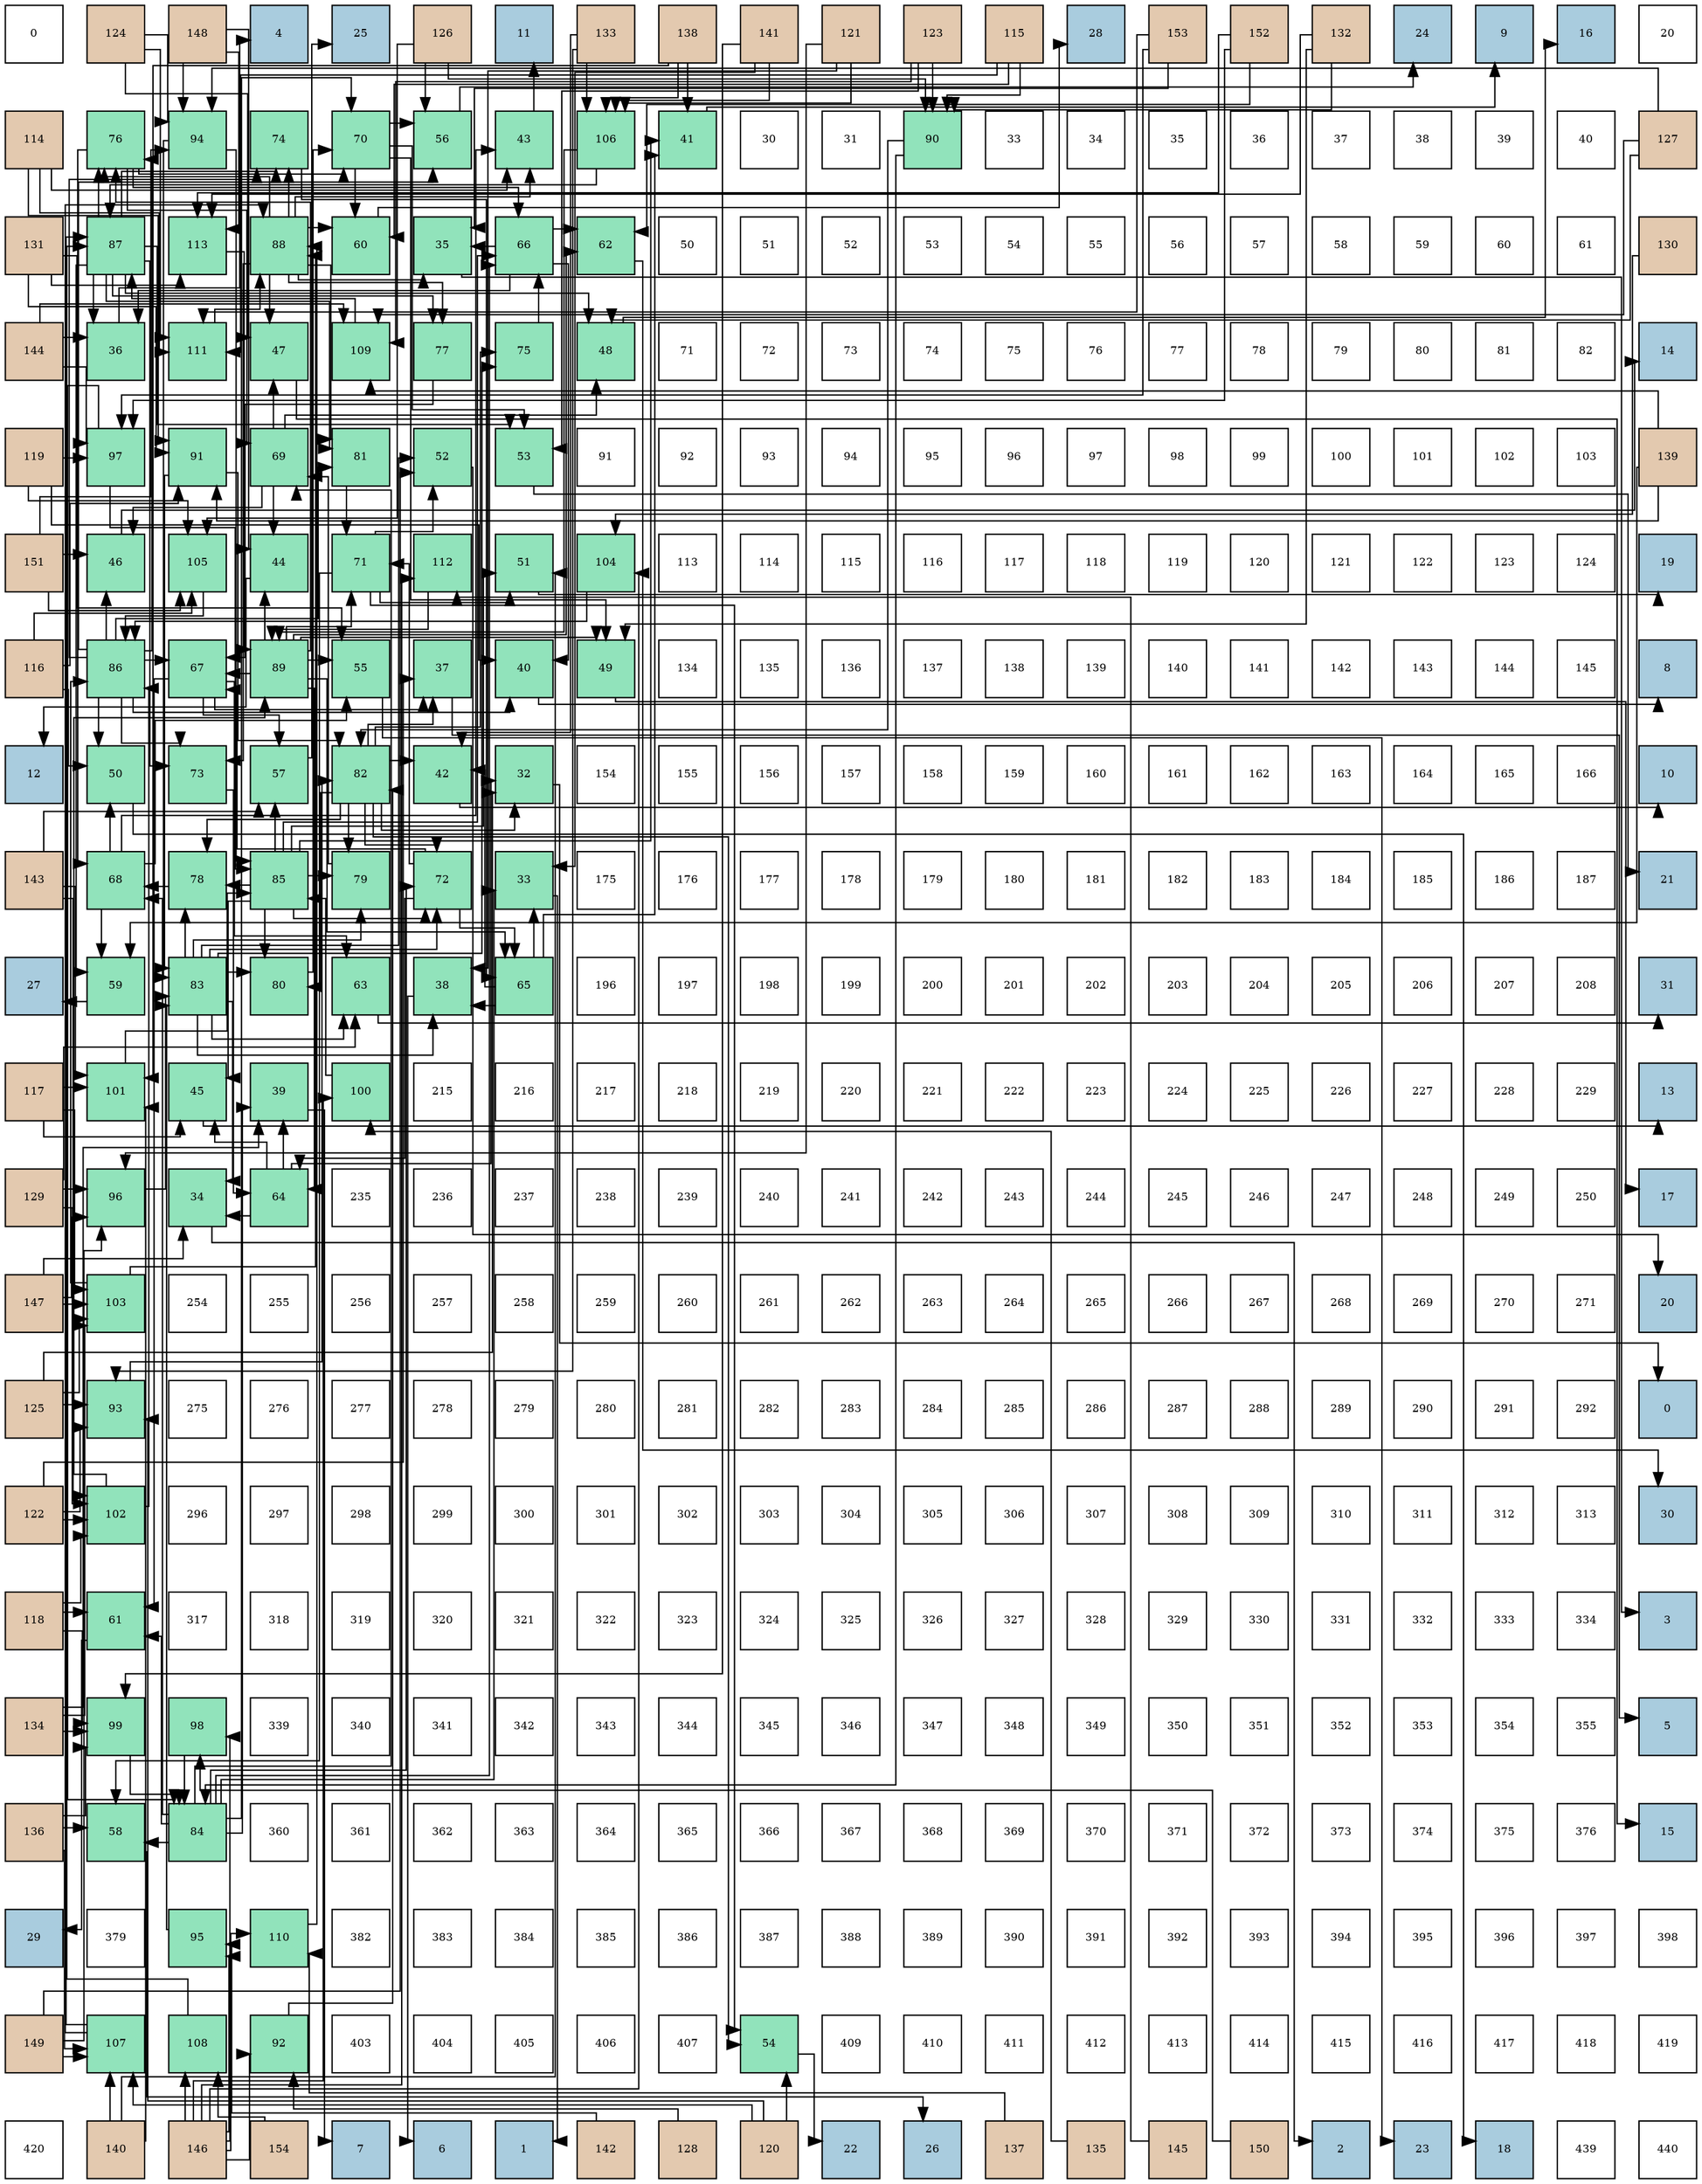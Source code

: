digraph layout{
 rankdir=TB;
 splines=ortho;
 node [style=filled shape=square fixedsize=true width=0.6];
0[label="0", fontsize=8, fillcolor="#ffffff"];
1[label="124", fontsize=8, fillcolor="#e3c9af"];
2[label="148", fontsize=8, fillcolor="#e3c9af"];
3[label="4", fontsize=8, fillcolor="#a9ccde"];
4[label="25", fontsize=8, fillcolor="#a9ccde"];
5[label="126", fontsize=8, fillcolor="#e3c9af"];
6[label="11", fontsize=8, fillcolor="#a9ccde"];
7[label="133", fontsize=8, fillcolor="#e3c9af"];
8[label="138", fontsize=8, fillcolor="#e3c9af"];
9[label="141", fontsize=8, fillcolor="#e3c9af"];
10[label="121", fontsize=8, fillcolor="#e3c9af"];
11[label="123", fontsize=8, fillcolor="#e3c9af"];
12[label="115", fontsize=8, fillcolor="#e3c9af"];
13[label="28", fontsize=8, fillcolor="#a9ccde"];
14[label="153", fontsize=8, fillcolor="#e3c9af"];
15[label="152", fontsize=8, fillcolor="#e3c9af"];
16[label="132", fontsize=8, fillcolor="#e3c9af"];
17[label="24", fontsize=8, fillcolor="#a9ccde"];
18[label="9", fontsize=8, fillcolor="#a9ccde"];
19[label="16", fontsize=8, fillcolor="#a9ccde"];
20[label="20", fontsize=8, fillcolor="#ffffff"];
21[label="114", fontsize=8, fillcolor="#e3c9af"];
22[label="76", fontsize=8, fillcolor="#91e3bb"];
23[label="94", fontsize=8, fillcolor="#91e3bb"];
24[label="74", fontsize=8, fillcolor="#91e3bb"];
25[label="70", fontsize=8, fillcolor="#91e3bb"];
26[label="56", fontsize=8, fillcolor="#91e3bb"];
27[label="43", fontsize=8, fillcolor="#91e3bb"];
28[label="106", fontsize=8, fillcolor="#91e3bb"];
29[label="41", fontsize=8, fillcolor="#91e3bb"];
30[label="30", fontsize=8, fillcolor="#ffffff"];
31[label="31", fontsize=8, fillcolor="#ffffff"];
32[label="90", fontsize=8, fillcolor="#91e3bb"];
33[label="33", fontsize=8, fillcolor="#ffffff"];
34[label="34", fontsize=8, fillcolor="#ffffff"];
35[label="35", fontsize=8, fillcolor="#ffffff"];
36[label="36", fontsize=8, fillcolor="#ffffff"];
37[label="37", fontsize=8, fillcolor="#ffffff"];
38[label="38", fontsize=8, fillcolor="#ffffff"];
39[label="39", fontsize=8, fillcolor="#ffffff"];
40[label="40", fontsize=8, fillcolor="#ffffff"];
41[label="127", fontsize=8, fillcolor="#e3c9af"];
42[label="131", fontsize=8, fillcolor="#e3c9af"];
43[label="87", fontsize=8, fillcolor="#91e3bb"];
44[label="113", fontsize=8, fillcolor="#91e3bb"];
45[label="88", fontsize=8, fillcolor="#91e3bb"];
46[label="60", fontsize=8, fillcolor="#91e3bb"];
47[label="35", fontsize=8, fillcolor="#91e3bb"];
48[label="66", fontsize=8, fillcolor="#91e3bb"];
49[label="62", fontsize=8, fillcolor="#91e3bb"];
50[label="50", fontsize=8, fillcolor="#ffffff"];
51[label="51", fontsize=8, fillcolor="#ffffff"];
52[label="52", fontsize=8, fillcolor="#ffffff"];
53[label="53", fontsize=8, fillcolor="#ffffff"];
54[label="54", fontsize=8, fillcolor="#ffffff"];
55[label="55", fontsize=8, fillcolor="#ffffff"];
56[label="56", fontsize=8, fillcolor="#ffffff"];
57[label="57", fontsize=8, fillcolor="#ffffff"];
58[label="58", fontsize=8, fillcolor="#ffffff"];
59[label="59", fontsize=8, fillcolor="#ffffff"];
60[label="60", fontsize=8, fillcolor="#ffffff"];
61[label="61", fontsize=8, fillcolor="#ffffff"];
62[label="130", fontsize=8, fillcolor="#e3c9af"];
63[label="144", fontsize=8, fillcolor="#e3c9af"];
64[label="36", fontsize=8, fillcolor="#91e3bb"];
65[label="111", fontsize=8, fillcolor="#91e3bb"];
66[label="47", fontsize=8, fillcolor="#91e3bb"];
67[label="109", fontsize=8, fillcolor="#91e3bb"];
68[label="77", fontsize=8, fillcolor="#91e3bb"];
69[label="75", fontsize=8, fillcolor="#91e3bb"];
70[label="48", fontsize=8, fillcolor="#91e3bb"];
71[label="71", fontsize=8, fillcolor="#ffffff"];
72[label="72", fontsize=8, fillcolor="#ffffff"];
73[label="73", fontsize=8, fillcolor="#ffffff"];
74[label="74", fontsize=8, fillcolor="#ffffff"];
75[label="75", fontsize=8, fillcolor="#ffffff"];
76[label="76", fontsize=8, fillcolor="#ffffff"];
77[label="77", fontsize=8, fillcolor="#ffffff"];
78[label="78", fontsize=8, fillcolor="#ffffff"];
79[label="79", fontsize=8, fillcolor="#ffffff"];
80[label="80", fontsize=8, fillcolor="#ffffff"];
81[label="81", fontsize=8, fillcolor="#ffffff"];
82[label="82", fontsize=8, fillcolor="#ffffff"];
83[label="14", fontsize=8, fillcolor="#a9ccde"];
84[label="119", fontsize=8, fillcolor="#e3c9af"];
85[label="97", fontsize=8, fillcolor="#91e3bb"];
86[label="91", fontsize=8, fillcolor="#91e3bb"];
87[label="69", fontsize=8, fillcolor="#91e3bb"];
88[label="81", fontsize=8, fillcolor="#91e3bb"];
89[label="52", fontsize=8, fillcolor="#91e3bb"];
90[label="53", fontsize=8, fillcolor="#91e3bb"];
91[label="91", fontsize=8, fillcolor="#ffffff"];
92[label="92", fontsize=8, fillcolor="#ffffff"];
93[label="93", fontsize=8, fillcolor="#ffffff"];
94[label="94", fontsize=8, fillcolor="#ffffff"];
95[label="95", fontsize=8, fillcolor="#ffffff"];
96[label="96", fontsize=8, fillcolor="#ffffff"];
97[label="97", fontsize=8, fillcolor="#ffffff"];
98[label="98", fontsize=8, fillcolor="#ffffff"];
99[label="99", fontsize=8, fillcolor="#ffffff"];
100[label="100", fontsize=8, fillcolor="#ffffff"];
101[label="101", fontsize=8, fillcolor="#ffffff"];
102[label="102", fontsize=8, fillcolor="#ffffff"];
103[label="103", fontsize=8, fillcolor="#ffffff"];
104[label="139", fontsize=8, fillcolor="#e3c9af"];
105[label="151", fontsize=8, fillcolor="#e3c9af"];
106[label="46", fontsize=8, fillcolor="#91e3bb"];
107[label="105", fontsize=8, fillcolor="#91e3bb"];
108[label="44", fontsize=8, fillcolor="#91e3bb"];
109[label="71", fontsize=8, fillcolor="#91e3bb"];
110[label="112", fontsize=8, fillcolor="#91e3bb"];
111[label="51", fontsize=8, fillcolor="#91e3bb"];
112[label="104", fontsize=8, fillcolor="#91e3bb"];
113[label="113", fontsize=8, fillcolor="#ffffff"];
114[label="114", fontsize=8, fillcolor="#ffffff"];
115[label="115", fontsize=8, fillcolor="#ffffff"];
116[label="116", fontsize=8, fillcolor="#ffffff"];
117[label="117", fontsize=8, fillcolor="#ffffff"];
118[label="118", fontsize=8, fillcolor="#ffffff"];
119[label="119", fontsize=8, fillcolor="#ffffff"];
120[label="120", fontsize=8, fillcolor="#ffffff"];
121[label="121", fontsize=8, fillcolor="#ffffff"];
122[label="122", fontsize=8, fillcolor="#ffffff"];
123[label="123", fontsize=8, fillcolor="#ffffff"];
124[label="124", fontsize=8, fillcolor="#ffffff"];
125[label="19", fontsize=8, fillcolor="#a9ccde"];
126[label="116", fontsize=8, fillcolor="#e3c9af"];
127[label="86", fontsize=8, fillcolor="#91e3bb"];
128[label="67", fontsize=8, fillcolor="#91e3bb"];
129[label="89", fontsize=8, fillcolor="#91e3bb"];
130[label="55", fontsize=8, fillcolor="#91e3bb"];
131[label="37", fontsize=8, fillcolor="#91e3bb"];
132[label="40", fontsize=8, fillcolor="#91e3bb"];
133[label="49", fontsize=8, fillcolor="#91e3bb"];
134[label="134", fontsize=8, fillcolor="#ffffff"];
135[label="135", fontsize=8, fillcolor="#ffffff"];
136[label="136", fontsize=8, fillcolor="#ffffff"];
137[label="137", fontsize=8, fillcolor="#ffffff"];
138[label="138", fontsize=8, fillcolor="#ffffff"];
139[label="139", fontsize=8, fillcolor="#ffffff"];
140[label="140", fontsize=8, fillcolor="#ffffff"];
141[label="141", fontsize=8, fillcolor="#ffffff"];
142[label="142", fontsize=8, fillcolor="#ffffff"];
143[label="143", fontsize=8, fillcolor="#ffffff"];
144[label="144", fontsize=8, fillcolor="#ffffff"];
145[label="145", fontsize=8, fillcolor="#ffffff"];
146[label="8", fontsize=8, fillcolor="#a9ccde"];
147[label="12", fontsize=8, fillcolor="#a9ccde"];
148[label="50", fontsize=8, fillcolor="#91e3bb"];
149[label="73", fontsize=8, fillcolor="#91e3bb"];
150[label="57", fontsize=8, fillcolor="#91e3bb"];
151[label="82", fontsize=8, fillcolor="#91e3bb"];
152[label="42", fontsize=8, fillcolor="#91e3bb"];
153[label="32", fontsize=8, fillcolor="#91e3bb"];
154[label="154", fontsize=8, fillcolor="#ffffff"];
155[label="155", fontsize=8, fillcolor="#ffffff"];
156[label="156", fontsize=8, fillcolor="#ffffff"];
157[label="157", fontsize=8, fillcolor="#ffffff"];
158[label="158", fontsize=8, fillcolor="#ffffff"];
159[label="159", fontsize=8, fillcolor="#ffffff"];
160[label="160", fontsize=8, fillcolor="#ffffff"];
161[label="161", fontsize=8, fillcolor="#ffffff"];
162[label="162", fontsize=8, fillcolor="#ffffff"];
163[label="163", fontsize=8, fillcolor="#ffffff"];
164[label="164", fontsize=8, fillcolor="#ffffff"];
165[label="165", fontsize=8, fillcolor="#ffffff"];
166[label="166", fontsize=8, fillcolor="#ffffff"];
167[label="10", fontsize=8, fillcolor="#a9ccde"];
168[label="143", fontsize=8, fillcolor="#e3c9af"];
169[label="68", fontsize=8, fillcolor="#91e3bb"];
170[label="78", fontsize=8, fillcolor="#91e3bb"];
171[label="85", fontsize=8, fillcolor="#91e3bb"];
172[label="79", fontsize=8, fillcolor="#91e3bb"];
173[label="72", fontsize=8, fillcolor="#91e3bb"];
174[label="33", fontsize=8, fillcolor="#91e3bb"];
175[label="175", fontsize=8, fillcolor="#ffffff"];
176[label="176", fontsize=8, fillcolor="#ffffff"];
177[label="177", fontsize=8, fillcolor="#ffffff"];
178[label="178", fontsize=8, fillcolor="#ffffff"];
179[label="179", fontsize=8, fillcolor="#ffffff"];
180[label="180", fontsize=8, fillcolor="#ffffff"];
181[label="181", fontsize=8, fillcolor="#ffffff"];
182[label="182", fontsize=8, fillcolor="#ffffff"];
183[label="183", fontsize=8, fillcolor="#ffffff"];
184[label="184", fontsize=8, fillcolor="#ffffff"];
185[label="185", fontsize=8, fillcolor="#ffffff"];
186[label="186", fontsize=8, fillcolor="#ffffff"];
187[label="187", fontsize=8, fillcolor="#ffffff"];
188[label="21", fontsize=8, fillcolor="#a9ccde"];
189[label="27", fontsize=8, fillcolor="#a9ccde"];
190[label="59", fontsize=8, fillcolor="#91e3bb"];
191[label="83", fontsize=8, fillcolor="#91e3bb"];
192[label="80", fontsize=8, fillcolor="#91e3bb"];
193[label="63", fontsize=8, fillcolor="#91e3bb"];
194[label="38", fontsize=8, fillcolor="#91e3bb"];
195[label="65", fontsize=8, fillcolor="#91e3bb"];
196[label="196", fontsize=8, fillcolor="#ffffff"];
197[label="197", fontsize=8, fillcolor="#ffffff"];
198[label="198", fontsize=8, fillcolor="#ffffff"];
199[label="199", fontsize=8, fillcolor="#ffffff"];
200[label="200", fontsize=8, fillcolor="#ffffff"];
201[label="201", fontsize=8, fillcolor="#ffffff"];
202[label="202", fontsize=8, fillcolor="#ffffff"];
203[label="203", fontsize=8, fillcolor="#ffffff"];
204[label="204", fontsize=8, fillcolor="#ffffff"];
205[label="205", fontsize=8, fillcolor="#ffffff"];
206[label="206", fontsize=8, fillcolor="#ffffff"];
207[label="207", fontsize=8, fillcolor="#ffffff"];
208[label="208", fontsize=8, fillcolor="#ffffff"];
209[label="31", fontsize=8, fillcolor="#a9ccde"];
210[label="117", fontsize=8, fillcolor="#e3c9af"];
211[label="101", fontsize=8, fillcolor="#91e3bb"];
212[label="45", fontsize=8, fillcolor="#91e3bb"];
213[label="39", fontsize=8, fillcolor="#91e3bb"];
214[label="100", fontsize=8, fillcolor="#91e3bb"];
215[label="215", fontsize=8, fillcolor="#ffffff"];
216[label="216", fontsize=8, fillcolor="#ffffff"];
217[label="217", fontsize=8, fillcolor="#ffffff"];
218[label="218", fontsize=8, fillcolor="#ffffff"];
219[label="219", fontsize=8, fillcolor="#ffffff"];
220[label="220", fontsize=8, fillcolor="#ffffff"];
221[label="221", fontsize=8, fillcolor="#ffffff"];
222[label="222", fontsize=8, fillcolor="#ffffff"];
223[label="223", fontsize=8, fillcolor="#ffffff"];
224[label="224", fontsize=8, fillcolor="#ffffff"];
225[label="225", fontsize=8, fillcolor="#ffffff"];
226[label="226", fontsize=8, fillcolor="#ffffff"];
227[label="227", fontsize=8, fillcolor="#ffffff"];
228[label="228", fontsize=8, fillcolor="#ffffff"];
229[label="229", fontsize=8, fillcolor="#ffffff"];
230[label="13", fontsize=8, fillcolor="#a9ccde"];
231[label="129", fontsize=8, fillcolor="#e3c9af"];
232[label="96", fontsize=8, fillcolor="#91e3bb"];
233[label="34", fontsize=8, fillcolor="#91e3bb"];
234[label="64", fontsize=8, fillcolor="#91e3bb"];
235[label="235", fontsize=8, fillcolor="#ffffff"];
236[label="236", fontsize=8, fillcolor="#ffffff"];
237[label="237", fontsize=8, fillcolor="#ffffff"];
238[label="238", fontsize=8, fillcolor="#ffffff"];
239[label="239", fontsize=8, fillcolor="#ffffff"];
240[label="240", fontsize=8, fillcolor="#ffffff"];
241[label="241", fontsize=8, fillcolor="#ffffff"];
242[label="242", fontsize=8, fillcolor="#ffffff"];
243[label="243", fontsize=8, fillcolor="#ffffff"];
244[label="244", fontsize=8, fillcolor="#ffffff"];
245[label="245", fontsize=8, fillcolor="#ffffff"];
246[label="246", fontsize=8, fillcolor="#ffffff"];
247[label="247", fontsize=8, fillcolor="#ffffff"];
248[label="248", fontsize=8, fillcolor="#ffffff"];
249[label="249", fontsize=8, fillcolor="#ffffff"];
250[label="250", fontsize=8, fillcolor="#ffffff"];
251[label="17", fontsize=8, fillcolor="#a9ccde"];
252[label="147", fontsize=8, fillcolor="#e3c9af"];
253[label="103", fontsize=8, fillcolor="#91e3bb"];
254[label="254", fontsize=8, fillcolor="#ffffff"];
255[label="255", fontsize=8, fillcolor="#ffffff"];
256[label="256", fontsize=8, fillcolor="#ffffff"];
257[label="257", fontsize=8, fillcolor="#ffffff"];
258[label="258", fontsize=8, fillcolor="#ffffff"];
259[label="259", fontsize=8, fillcolor="#ffffff"];
260[label="260", fontsize=8, fillcolor="#ffffff"];
261[label="261", fontsize=8, fillcolor="#ffffff"];
262[label="262", fontsize=8, fillcolor="#ffffff"];
263[label="263", fontsize=8, fillcolor="#ffffff"];
264[label="264", fontsize=8, fillcolor="#ffffff"];
265[label="265", fontsize=8, fillcolor="#ffffff"];
266[label="266", fontsize=8, fillcolor="#ffffff"];
267[label="267", fontsize=8, fillcolor="#ffffff"];
268[label="268", fontsize=8, fillcolor="#ffffff"];
269[label="269", fontsize=8, fillcolor="#ffffff"];
270[label="270", fontsize=8, fillcolor="#ffffff"];
271[label="271", fontsize=8, fillcolor="#ffffff"];
272[label="20", fontsize=8, fillcolor="#a9ccde"];
273[label="125", fontsize=8, fillcolor="#e3c9af"];
274[label="93", fontsize=8, fillcolor="#91e3bb"];
275[label="275", fontsize=8, fillcolor="#ffffff"];
276[label="276", fontsize=8, fillcolor="#ffffff"];
277[label="277", fontsize=8, fillcolor="#ffffff"];
278[label="278", fontsize=8, fillcolor="#ffffff"];
279[label="279", fontsize=8, fillcolor="#ffffff"];
280[label="280", fontsize=8, fillcolor="#ffffff"];
281[label="281", fontsize=8, fillcolor="#ffffff"];
282[label="282", fontsize=8, fillcolor="#ffffff"];
283[label="283", fontsize=8, fillcolor="#ffffff"];
284[label="284", fontsize=8, fillcolor="#ffffff"];
285[label="285", fontsize=8, fillcolor="#ffffff"];
286[label="286", fontsize=8, fillcolor="#ffffff"];
287[label="287", fontsize=8, fillcolor="#ffffff"];
288[label="288", fontsize=8, fillcolor="#ffffff"];
289[label="289", fontsize=8, fillcolor="#ffffff"];
290[label="290", fontsize=8, fillcolor="#ffffff"];
291[label="291", fontsize=8, fillcolor="#ffffff"];
292[label="292", fontsize=8, fillcolor="#ffffff"];
293[label="0", fontsize=8, fillcolor="#a9ccde"];
294[label="122", fontsize=8, fillcolor="#e3c9af"];
295[label="102", fontsize=8, fillcolor="#91e3bb"];
296[label="296", fontsize=8, fillcolor="#ffffff"];
297[label="297", fontsize=8, fillcolor="#ffffff"];
298[label="298", fontsize=8, fillcolor="#ffffff"];
299[label="299", fontsize=8, fillcolor="#ffffff"];
300[label="300", fontsize=8, fillcolor="#ffffff"];
301[label="301", fontsize=8, fillcolor="#ffffff"];
302[label="302", fontsize=8, fillcolor="#ffffff"];
303[label="303", fontsize=8, fillcolor="#ffffff"];
304[label="304", fontsize=8, fillcolor="#ffffff"];
305[label="305", fontsize=8, fillcolor="#ffffff"];
306[label="306", fontsize=8, fillcolor="#ffffff"];
307[label="307", fontsize=8, fillcolor="#ffffff"];
308[label="308", fontsize=8, fillcolor="#ffffff"];
309[label="309", fontsize=8, fillcolor="#ffffff"];
310[label="310", fontsize=8, fillcolor="#ffffff"];
311[label="311", fontsize=8, fillcolor="#ffffff"];
312[label="312", fontsize=8, fillcolor="#ffffff"];
313[label="313", fontsize=8, fillcolor="#ffffff"];
314[label="30", fontsize=8, fillcolor="#a9ccde"];
315[label="118", fontsize=8, fillcolor="#e3c9af"];
316[label="61", fontsize=8, fillcolor="#91e3bb"];
317[label="317", fontsize=8, fillcolor="#ffffff"];
318[label="318", fontsize=8, fillcolor="#ffffff"];
319[label="319", fontsize=8, fillcolor="#ffffff"];
320[label="320", fontsize=8, fillcolor="#ffffff"];
321[label="321", fontsize=8, fillcolor="#ffffff"];
322[label="322", fontsize=8, fillcolor="#ffffff"];
323[label="323", fontsize=8, fillcolor="#ffffff"];
324[label="324", fontsize=8, fillcolor="#ffffff"];
325[label="325", fontsize=8, fillcolor="#ffffff"];
326[label="326", fontsize=8, fillcolor="#ffffff"];
327[label="327", fontsize=8, fillcolor="#ffffff"];
328[label="328", fontsize=8, fillcolor="#ffffff"];
329[label="329", fontsize=8, fillcolor="#ffffff"];
330[label="330", fontsize=8, fillcolor="#ffffff"];
331[label="331", fontsize=8, fillcolor="#ffffff"];
332[label="332", fontsize=8, fillcolor="#ffffff"];
333[label="333", fontsize=8, fillcolor="#ffffff"];
334[label="334", fontsize=8, fillcolor="#ffffff"];
335[label="3", fontsize=8, fillcolor="#a9ccde"];
336[label="134", fontsize=8, fillcolor="#e3c9af"];
337[label="99", fontsize=8, fillcolor="#91e3bb"];
338[label="98", fontsize=8, fillcolor="#91e3bb"];
339[label="339", fontsize=8, fillcolor="#ffffff"];
340[label="340", fontsize=8, fillcolor="#ffffff"];
341[label="341", fontsize=8, fillcolor="#ffffff"];
342[label="342", fontsize=8, fillcolor="#ffffff"];
343[label="343", fontsize=8, fillcolor="#ffffff"];
344[label="344", fontsize=8, fillcolor="#ffffff"];
345[label="345", fontsize=8, fillcolor="#ffffff"];
346[label="346", fontsize=8, fillcolor="#ffffff"];
347[label="347", fontsize=8, fillcolor="#ffffff"];
348[label="348", fontsize=8, fillcolor="#ffffff"];
349[label="349", fontsize=8, fillcolor="#ffffff"];
350[label="350", fontsize=8, fillcolor="#ffffff"];
351[label="351", fontsize=8, fillcolor="#ffffff"];
352[label="352", fontsize=8, fillcolor="#ffffff"];
353[label="353", fontsize=8, fillcolor="#ffffff"];
354[label="354", fontsize=8, fillcolor="#ffffff"];
355[label="355", fontsize=8, fillcolor="#ffffff"];
356[label="5", fontsize=8, fillcolor="#a9ccde"];
357[label="136", fontsize=8, fillcolor="#e3c9af"];
358[label="58", fontsize=8, fillcolor="#91e3bb"];
359[label="84", fontsize=8, fillcolor="#91e3bb"];
360[label="360", fontsize=8, fillcolor="#ffffff"];
361[label="361", fontsize=8, fillcolor="#ffffff"];
362[label="362", fontsize=8, fillcolor="#ffffff"];
363[label="363", fontsize=8, fillcolor="#ffffff"];
364[label="364", fontsize=8, fillcolor="#ffffff"];
365[label="365", fontsize=8, fillcolor="#ffffff"];
366[label="366", fontsize=8, fillcolor="#ffffff"];
367[label="367", fontsize=8, fillcolor="#ffffff"];
368[label="368", fontsize=8, fillcolor="#ffffff"];
369[label="369", fontsize=8, fillcolor="#ffffff"];
370[label="370", fontsize=8, fillcolor="#ffffff"];
371[label="371", fontsize=8, fillcolor="#ffffff"];
372[label="372", fontsize=8, fillcolor="#ffffff"];
373[label="373", fontsize=8, fillcolor="#ffffff"];
374[label="374", fontsize=8, fillcolor="#ffffff"];
375[label="375", fontsize=8, fillcolor="#ffffff"];
376[label="376", fontsize=8, fillcolor="#ffffff"];
377[label="15", fontsize=8, fillcolor="#a9ccde"];
378[label="29", fontsize=8, fillcolor="#a9ccde"];
379[label="379", fontsize=8, fillcolor="#ffffff"];
380[label="95", fontsize=8, fillcolor="#91e3bb"];
381[label="110", fontsize=8, fillcolor="#91e3bb"];
382[label="382", fontsize=8, fillcolor="#ffffff"];
383[label="383", fontsize=8, fillcolor="#ffffff"];
384[label="384", fontsize=8, fillcolor="#ffffff"];
385[label="385", fontsize=8, fillcolor="#ffffff"];
386[label="386", fontsize=8, fillcolor="#ffffff"];
387[label="387", fontsize=8, fillcolor="#ffffff"];
388[label="388", fontsize=8, fillcolor="#ffffff"];
389[label="389", fontsize=8, fillcolor="#ffffff"];
390[label="390", fontsize=8, fillcolor="#ffffff"];
391[label="391", fontsize=8, fillcolor="#ffffff"];
392[label="392", fontsize=8, fillcolor="#ffffff"];
393[label="393", fontsize=8, fillcolor="#ffffff"];
394[label="394", fontsize=8, fillcolor="#ffffff"];
395[label="395", fontsize=8, fillcolor="#ffffff"];
396[label="396", fontsize=8, fillcolor="#ffffff"];
397[label="397", fontsize=8, fillcolor="#ffffff"];
398[label="398", fontsize=8, fillcolor="#ffffff"];
399[label="149", fontsize=8, fillcolor="#e3c9af"];
400[label="107", fontsize=8, fillcolor="#91e3bb"];
401[label="108", fontsize=8, fillcolor="#91e3bb"];
402[label="92", fontsize=8, fillcolor="#91e3bb"];
403[label="403", fontsize=8, fillcolor="#ffffff"];
404[label="404", fontsize=8, fillcolor="#ffffff"];
405[label="405", fontsize=8, fillcolor="#ffffff"];
406[label="406", fontsize=8, fillcolor="#ffffff"];
407[label="407", fontsize=8, fillcolor="#ffffff"];
408[label="54", fontsize=8, fillcolor="#91e3bb"];
409[label="409", fontsize=8, fillcolor="#ffffff"];
410[label="410", fontsize=8, fillcolor="#ffffff"];
411[label="411", fontsize=8, fillcolor="#ffffff"];
412[label="412", fontsize=8, fillcolor="#ffffff"];
413[label="413", fontsize=8, fillcolor="#ffffff"];
414[label="414", fontsize=8, fillcolor="#ffffff"];
415[label="415", fontsize=8, fillcolor="#ffffff"];
416[label="416", fontsize=8, fillcolor="#ffffff"];
417[label="417", fontsize=8, fillcolor="#ffffff"];
418[label="418", fontsize=8, fillcolor="#ffffff"];
419[label="419", fontsize=8, fillcolor="#ffffff"];
420[label="420", fontsize=8, fillcolor="#ffffff"];
421[label="140", fontsize=8, fillcolor="#e3c9af"];
422[label="146", fontsize=8, fillcolor="#e3c9af"];
423[label="154", fontsize=8, fillcolor="#e3c9af"];
424[label="7", fontsize=8, fillcolor="#a9ccde"];
425[label="6", fontsize=8, fillcolor="#a9ccde"];
426[label="1", fontsize=8, fillcolor="#a9ccde"];
427[label="142", fontsize=8, fillcolor="#e3c9af"];
428[label="128", fontsize=8, fillcolor="#e3c9af"];
429[label="120", fontsize=8, fillcolor="#e3c9af"];
430[label="22", fontsize=8, fillcolor="#a9ccde"];
431[label="26", fontsize=8, fillcolor="#a9ccde"];
432[label="137", fontsize=8, fillcolor="#e3c9af"];
433[label="135", fontsize=8, fillcolor="#e3c9af"];
434[label="145", fontsize=8, fillcolor="#e3c9af"];
435[label="150", fontsize=8, fillcolor="#e3c9af"];
436[label="2", fontsize=8, fillcolor="#a9ccde"];
437[label="23", fontsize=8, fillcolor="#a9ccde"];
438[label="18", fontsize=8, fillcolor="#a9ccde"];
439[label="439", fontsize=8, fillcolor="#ffffff"];
440[label="440", fontsize=8, fillcolor="#ffffff"];
edge [constraint=false, style=vis];153 -> 293;
174 -> 426;
233 -> 436;
47 -> 335;
64 -> 3;
131 -> 356;
194 -> 425;
213 -> 424;
132 -> 146;
29 -> 18;
152 -> 167;
27 -> 6;
108 -> 147;
212 -> 230;
106 -> 83;
66 -> 377;
70 -> 19;
133 -> 251;
148 -> 438;
111 -> 125;
89 -> 272;
90 -> 188;
408 -> 430;
130 -> 437;
26 -> 17;
150 -> 4;
358 -> 431;
190 -> 189;
46 -> 13;
316 -> 378;
49 -> 314;
193 -> 209;
234 -> 153;
234 -> 233;
234 -> 213;
234 -> 212;
195 -> 174;
195 -> 194;
195 -> 29;
195 -> 152;
48 -> 47;
48 -> 64;
48 -> 132;
48 -> 49;
128 -> 131;
128 -> 150;
128 -> 316;
128 -> 193;
169 -> 27;
169 -> 148;
169 -> 130;
169 -> 190;
87 -> 108;
87 -> 106;
87 -> 66;
87 -> 70;
25 -> 133;
25 -> 90;
25 -> 26;
25 -> 46;
109 -> 111;
109 -> 89;
109 -> 408;
109 -> 358;
173 -> 234;
173 -> 195;
173 -> 128;
173 -> 109;
149 -> 234;
24 -> 195;
69 -> 48;
22 -> 48;
22 -> 169;
22 -> 87;
22 -> 25;
68 -> 128;
170 -> 169;
172 -> 87;
192 -> 25;
88 -> 109;
151 -> 153;
151 -> 131;
151 -> 152;
151 -> 408;
151 -> 173;
151 -> 69;
151 -> 170;
151 -> 172;
151 -> 192;
191 -> 233;
191 -> 194;
191 -> 89;
191 -> 193;
191 -> 173;
191 -> 69;
191 -> 170;
191 -> 172;
191 -> 192;
359 -> 174;
359 -> 213;
359 -> 358;
359 -> 316;
359 -> 48;
359 -> 169;
359 -> 87;
359 -> 25;
359 -> 173;
171 -> 29;
171 -> 212;
171 -> 111;
171 -> 150;
171 -> 48;
171 -> 173;
171 -> 170;
171 -> 172;
171 -> 192;
127 -> 132;
127 -> 106;
127 -> 148;
127 -> 26;
127 -> 128;
127 -> 149;
127 -> 24;
127 -> 22;
127 -> 88;
43 -> 64;
43 -> 70;
43 -> 90;
43 -> 190;
43 -> 149;
43 -> 24;
43 -> 22;
43 -> 68;
43 -> 88;
45 -> 47;
45 -> 27;
45 -> 66;
45 -> 46;
45 -> 149;
45 -> 24;
45 -> 22;
45 -> 68;
45 -> 88;
129 -> 108;
129 -> 133;
129 -> 130;
129 -> 49;
129 -> 234;
129 -> 195;
129 -> 128;
129 -> 109;
129 -> 22;
32 -> 151;
32 -> 359;
86 -> 151;
86 -> 191;
402 -> 151;
274 -> 151;
23 -> 191;
23 -> 171;
380 -> 191;
232 -> 191;
85 -> 359;
85 -> 171;
338 -> 359;
337 -> 359;
214 -> 171;
211 -> 171;
295 -> 127;
295 -> 129;
253 -> 127;
253 -> 45;
112 -> 127;
107 -> 127;
28 -> 43;
28 -> 129;
400 -> 43;
400 -> 45;
401 -> 43;
67 -> 43;
381 -> 45;
65 -> 45;
110 -> 129;
44 -> 129;
21 -> 27;
21 -> 86;
21 -> 65;
12 -> 46;
12 -> 32;
12 -> 65;
126 -> 148;
126 -> 86;
126 -> 107;
210 -> 212;
210 -> 211;
210 -> 253;
315 -> 316;
315 -> 337;
315 -> 295;
84 -> 132;
84 -> 85;
84 -> 107;
429 -> 408;
429 -> 274;
429 -> 400;
10 -> 194;
10 -> 232;
10 -> 28;
294 -> 131;
294 -> 274;
294 -> 295;
11 -> 90;
11 -> 32;
11 -> 67;
1 -> 66;
1 -> 23;
1 -> 65;
273 -> 153;
273 -> 274;
273 -> 253;
5 -> 26;
5 -> 32;
5 -> 107;
41 -> 70;
41 -> 23;
41 -> 67;
428 -> 402;
231 -> 193;
231 -> 232;
231 -> 295;
62 -> 112;
42 -> 130;
42 -> 86;
42 -> 44;
16 -> 133;
16 -> 32;
16 -> 44;
7 -> 152;
7 -> 274;
7 -> 28;
336 -> 213;
336 -> 337;
336 -> 253;
433 -> 214;
357 -> 358;
357 -> 337;
357 -> 400;
432 -> 381;
8 -> 29;
8 -> 211;
8 -> 28;
104 -> 190;
104 -> 86;
104 -> 67;
421 -> 111;
421 -> 211;
421 -> 400;
9 -> 174;
9 -> 337;
9 -> 28;
427 -> 380;
168 -> 150;
168 -> 211;
168 -> 295;
63 -> 64;
63 -> 85;
63 -> 67;
434 -> 110;
422 -> 402;
422 -> 380;
422 -> 338;
422 -> 214;
422 -> 112;
422 -> 401;
422 -> 381;
422 -> 110;
252 -> 233;
252 -> 232;
252 -> 253;
2 -> 108;
2 -> 23;
2 -> 44;
399 -> 89;
399 -> 232;
399 -> 400;
435 -> 338;
105 -> 106;
105 -> 23;
105 -> 107;
15 -> 49;
15 -> 85;
15 -> 44;
14 -> 47;
14 -> 85;
14 -> 65;
423 -> 401;
edge [constraint=true, style=invis];
0 -> 21 -> 42 -> 63 -> 84 -> 105 -> 126 -> 147 -> 168 -> 189 -> 210 -> 231 -> 252 -> 273 -> 294 -> 315 -> 336 -> 357 -> 378 -> 399 -> 420;
1 -> 22 -> 43 -> 64 -> 85 -> 106 -> 127 -> 148 -> 169 -> 190 -> 211 -> 232 -> 253 -> 274 -> 295 -> 316 -> 337 -> 358 -> 379 -> 400 -> 421;
2 -> 23 -> 44 -> 65 -> 86 -> 107 -> 128 -> 149 -> 170 -> 191 -> 212 -> 233 -> 254 -> 275 -> 296 -> 317 -> 338 -> 359 -> 380 -> 401 -> 422;
3 -> 24 -> 45 -> 66 -> 87 -> 108 -> 129 -> 150 -> 171 -> 192 -> 213 -> 234 -> 255 -> 276 -> 297 -> 318 -> 339 -> 360 -> 381 -> 402 -> 423;
4 -> 25 -> 46 -> 67 -> 88 -> 109 -> 130 -> 151 -> 172 -> 193 -> 214 -> 235 -> 256 -> 277 -> 298 -> 319 -> 340 -> 361 -> 382 -> 403 -> 424;
5 -> 26 -> 47 -> 68 -> 89 -> 110 -> 131 -> 152 -> 173 -> 194 -> 215 -> 236 -> 257 -> 278 -> 299 -> 320 -> 341 -> 362 -> 383 -> 404 -> 425;
6 -> 27 -> 48 -> 69 -> 90 -> 111 -> 132 -> 153 -> 174 -> 195 -> 216 -> 237 -> 258 -> 279 -> 300 -> 321 -> 342 -> 363 -> 384 -> 405 -> 426;
7 -> 28 -> 49 -> 70 -> 91 -> 112 -> 133 -> 154 -> 175 -> 196 -> 217 -> 238 -> 259 -> 280 -> 301 -> 322 -> 343 -> 364 -> 385 -> 406 -> 427;
8 -> 29 -> 50 -> 71 -> 92 -> 113 -> 134 -> 155 -> 176 -> 197 -> 218 -> 239 -> 260 -> 281 -> 302 -> 323 -> 344 -> 365 -> 386 -> 407 -> 428;
9 -> 30 -> 51 -> 72 -> 93 -> 114 -> 135 -> 156 -> 177 -> 198 -> 219 -> 240 -> 261 -> 282 -> 303 -> 324 -> 345 -> 366 -> 387 -> 408 -> 429;
10 -> 31 -> 52 -> 73 -> 94 -> 115 -> 136 -> 157 -> 178 -> 199 -> 220 -> 241 -> 262 -> 283 -> 304 -> 325 -> 346 -> 367 -> 388 -> 409 -> 430;
11 -> 32 -> 53 -> 74 -> 95 -> 116 -> 137 -> 158 -> 179 -> 200 -> 221 -> 242 -> 263 -> 284 -> 305 -> 326 -> 347 -> 368 -> 389 -> 410 -> 431;
12 -> 33 -> 54 -> 75 -> 96 -> 117 -> 138 -> 159 -> 180 -> 201 -> 222 -> 243 -> 264 -> 285 -> 306 -> 327 -> 348 -> 369 -> 390 -> 411 -> 432;
13 -> 34 -> 55 -> 76 -> 97 -> 118 -> 139 -> 160 -> 181 -> 202 -> 223 -> 244 -> 265 -> 286 -> 307 -> 328 -> 349 -> 370 -> 391 -> 412 -> 433;
14 -> 35 -> 56 -> 77 -> 98 -> 119 -> 140 -> 161 -> 182 -> 203 -> 224 -> 245 -> 266 -> 287 -> 308 -> 329 -> 350 -> 371 -> 392 -> 413 -> 434;
15 -> 36 -> 57 -> 78 -> 99 -> 120 -> 141 -> 162 -> 183 -> 204 -> 225 -> 246 -> 267 -> 288 -> 309 -> 330 -> 351 -> 372 -> 393 -> 414 -> 435;
16 -> 37 -> 58 -> 79 -> 100 -> 121 -> 142 -> 163 -> 184 -> 205 -> 226 -> 247 -> 268 -> 289 -> 310 -> 331 -> 352 -> 373 -> 394 -> 415 -> 436;
17 -> 38 -> 59 -> 80 -> 101 -> 122 -> 143 -> 164 -> 185 -> 206 -> 227 -> 248 -> 269 -> 290 -> 311 -> 332 -> 353 -> 374 -> 395 -> 416 -> 437;
18 -> 39 -> 60 -> 81 -> 102 -> 123 -> 144 -> 165 -> 186 -> 207 -> 228 -> 249 -> 270 -> 291 -> 312 -> 333 -> 354 -> 375 -> 396 -> 417 -> 438;
19 -> 40 -> 61 -> 82 -> 103 -> 124 -> 145 -> 166 -> 187 -> 208 -> 229 -> 250 -> 271 -> 292 -> 313 -> 334 -> 355 -> 376 -> 397 -> 418 -> 439;
20 -> 41 -> 62 -> 83 -> 104 -> 125 -> 146 -> 167 -> 188 -> 209 -> 230 -> 251 -> 272 -> 293 -> 314 -> 335 -> 356 -> 377 -> 398 -> 419 -> 440;
rank = same {0 -> 1 -> 2 -> 3 -> 4 -> 5 -> 6 -> 7 -> 8 -> 9 -> 10 -> 11 -> 12 -> 13 -> 14 -> 15 -> 16 -> 17 -> 18 -> 19 -> 20};
rank = same {21 -> 22 -> 23 -> 24 -> 25 -> 26 -> 27 -> 28 -> 29 -> 30 -> 31 -> 32 -> 33 -> 34 -> 35 -> 36 -> 37 -> 38 -> 39 -> 40 -> 41};
rank = same {42 -> 43 -> 44 -> 45 -> 46 -> 47 -> 48 -> 49 -> 50 -> 51 -> 52 -> 53 -> 54 -> 55 -> 56 -> 57 -> 58 -> 59 -> 60 -> 61 -> 62};
rank = same {63 -> 64 -> 65 -> 66 -> 67 -> 68 -> 69 -> 70 -> 71 -> 72 -> 73 -> 74 -> 75 -> 76 -> 77 -> 78 -> 79 -> 80 -> 81 -> 82 -> 83};
rank = same {84 -> 85 -> 86 -> 87 -> 88 -> 89 -> 90 -> 91 -> 92 -> 93 -> 94 -> 95 -> 96 -> 97 -> 98 -> 99 -> 100 -> 101 -> 102 -> 103 -> 104};
rank = same {105 -> 106 -> 107 -> 108 -> 109 -> 110 -> 111 -> 112 -> 113 -> 114 -> 115 -> 116 -> 117 -> 118 -> 119 -> 120 -> 121 -> 122 -> 123 -> 124 -> 125};
rank = same {126 -> 127 -> 128 -> 129 -> 130 -> 131 -> 132 -> 133 -> 134 -> 135 -> 136 -> 137 -> 138 -> 139 -> 140 -> 141 -> 142 -> 143 -> 144 -> 145 -> 146};
rank = same {147 -> 148 -> 149 -> 150 -> 151 -> 152 -> 153 -> 154 -> 155 -> 156 -> 157 -> 158 -> 159 -> 160 -> 161 -> 162 -> 163 -> 164 -> 165 -> 166 -> 167};
rank = same {168 -> 169 -> 170 -> 171 -> 172 -> 173 -> 174 -> 175 -> 176 -> 177 -> 178 -> 179 -> 180 -> 181 -> 182 -> 183 -> 184 -> 185 -> 186 -> 187 -> 188};
rank = same {189 -> 190 -> 191 -> 192 -> 193 -> 194 -> 195 -> 196 -> 197 -> 198 -> 199 -> 200 -> 201 -> 202 -> 203 -> 204 -> 205 -> 206 -> 207 -> 208 -> 209};
rank = same {210 -> 211 -> 212 -> 213 -> 214 -> 215 -> 216 -> 217 -> 218 -> 219 -> 220 -> 221 -> 222 -> 223 -> 224 -> 225 -> 226 -> 227 -> 228 -> 229 -> 230};
rank = same {231 -> 232 -> 233 -> 234 -> 235 -> 236 -> 237 -> 238 -> 239 -> 240 -> 241 -> 242 -> 243 -> 244 -> 245 -> 246 -> 247 -> 248 -> 249 -> 250 -> 251};
rank = same {252 -> 253 -> 254 -> 255 -> 256 -> 257 -> 258 -> 259 -> 260 -> 261 -> 262 -> 263 -> 264 -> 265 -> 266 -> 267 -> 268 -> 269 -> 270 -> 271 -> 272};
rank = same {273 -> 274 -> 275 -> 276 -> 277 -> 278 -> 279 -> 280 -> 281 -> 282 -> 283 -> 284 -> 285 -> 286 -> 287 -> 288 -> 289 -> 290 -> 291 -> 292 -> 293};
rank = same {294 -> 295 -> 296 -> 297 -> 298 -> 299 -> 300 -> 301 -> 302 -> 303 -> 304 -> 305 -> 306 -> 307 -> 308 -> 309 -> 310 -> 311 -> 312 -> 313 -> 314};
rank = same {315 -> 316 -> 317 -> 318 -> 319 -> 320 -> 321 -> 322 -> 323 -> 324 -> 325 -> 326 -> 327 -> 328 -> 329 -> 330 -> 331 -> 332 -> 333 -> 334 -> 335};
rank = same {336 -> 337 -> 338 -> 339 -> 340 -> 341 -> 342 -> 343 -> 344 -> 345 -> 346 -> 347 -> 348 -> 349 -> 350 -> 351 -> 352 -> 353 -> 354 -> 355 -> 356};
rank = same {357 -> 358 -> 359 -> 360 -> 361 -> 362 -> 363 -> 364 -> 365 -> 366 -> 367 -> 368 -> 369 -> 370 -> 371 -> 372 -> 373 -> 374 -> 375 -> 376 -> 377};
rank = same {378 -> 379 -> 380 -> 381 -> 382 -> 383 -> 384 -> 385 -> 386 -> 387 -> 388 -> 389 -> 390 -> 391 -> 392 -> 393 -> 394 -> 395 -> 396 -> 397 -> 398};
rank = same {399 -> 400 -> 401 -> 402 -> 403 -> 404 -> 405 -> 406 -> 407 -> 408 -> 409 -> 410 -> 411 -> 412 -> 413 -> 414 -> 415 -> 416 -> 417 -> 418 -> 419};
rank = same {420 -> 421 -> 422 -> 423 -> 424 -> 425 -> 426 -> 427 -> 428 -> 429 -> 430 -> 431 -> 432 -> 433 -> 434 -> 435 -> 436 -> 437 -> 438 -> 439 -> 440};
}